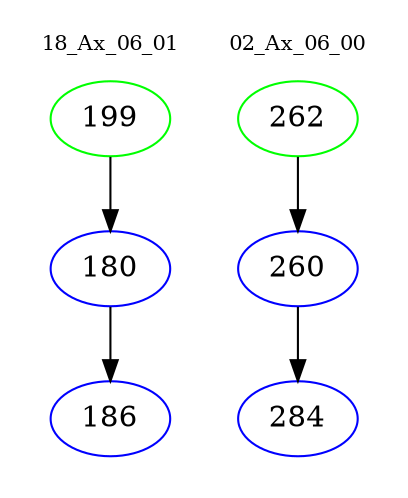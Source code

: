 digraph{
subgraph cluster_0 {
color = white
label = "18_Ax_06_01";
fontsize=10;
T0_199 [label="199", color="green"]
T0_199 -> T0_180 [color="black"]
T0_180 [label="180", color="blue"]
T0_180 -> T0_186 [color="black"]
T0_186 [label="186", color="blue"]
}
subgraph cluster_1 {
color = white
label = "02_Ax_06_00";
fontsize=10;
T1_262 [label="262", color="green"]
T1_262 -> T1_260 [color="black"]
T1_260 [label="260", color="blue"]
T1_260 -> T1_284 [color="black"]
T1_284 [label="284", color="blue"]
}
}
